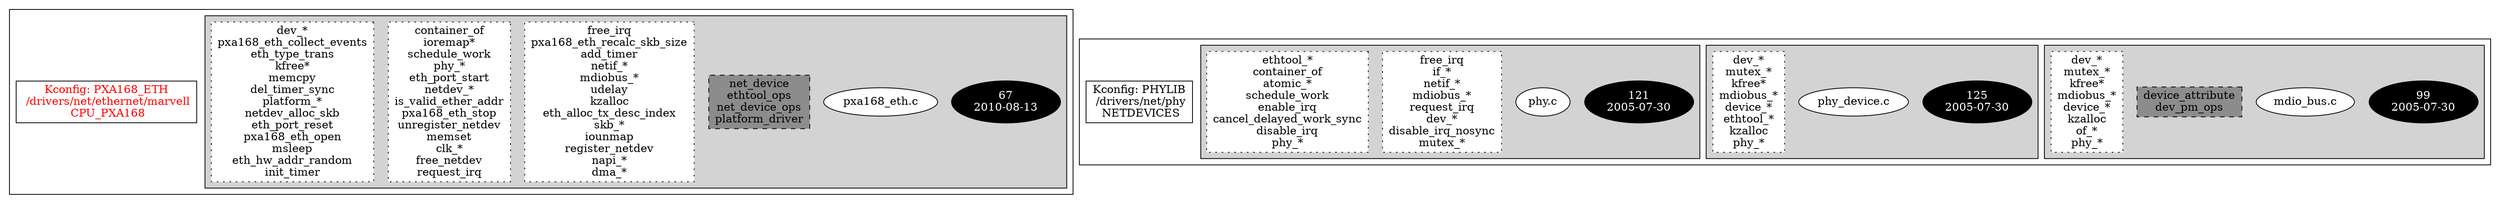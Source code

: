 digraph Driver {
	ranksep=2;
	splines=ortho;
	//Symbol: PXA168_ETH
	subgraph "cluster_PXA168_ETH"{
		subgraph "cluster_pxa168_eth.c" {
			style=filled
			"commit_pxa168_eth.c" [style=filled, fillcolor=black, fontcolor=white, label="67\n2010-08-13"];
			"pxa168_eth.c" [style=filled, fillcolor=white, fontcolor=black, label="pxa168_eth.c\n"];
			"structs-pxa168_eth.c" [style="filled,dashed" shape=box, fillcolor=grey55, fontcolor=black, label="net_device\nethtool_ops\nnet_device_ops\nplatform_driver\n"];
			"funccall3-pxa168_eth.c" [style="filled,dotted" shape=box, fillcolor=white, fontcolor=black, label="free_irq\npxa168_eth_recalc_skb_size\nadd_timer\nnetif_*\nmdiobus_*\nudelay\nkzalloc\neth_alloc_tx_desc_index\nskb_*\niounmap\nregister_netdev\nnapi_*\ndma_*\n"];
			"funccall2-pxa168_eth.c" [style="filled,dotted" shape=box, fillcolor=white, fontcolor=black, label="container_of\nioremap*\nschedule_work\nphy_*\neth_port_start\nnetdev_*\nis_valid_ether_addr\npxa168_eth_stop\nunregister_netdev\nmemset\nclk_*\nfree_netdev\nrequest_irq\n"];
			"funccall1-pxa168_eth.c" [style="filled,dotted" shape=box, fillcolor=white, fontcolor=black, label="dev_*\npxa168_eth_collect_events\neth_type_trans\nkfree*\nmemcpy\ndel_timer_sync\nplatform_*\nnetdev_alloc_skb\neth_port_reset\npxa168_eth_open\nmsleep\neth_hw_addr_random\ninit_timer\n"];
		}
		"K:PXA168_ETH" [label="Kconfig: PXA168_ETH\n /drivers/net/ethernet/marvell\n  CPU_PXA168 ", shape=box, fontcolor=red];
	}
	//Symbol: PHYLIB
	subgraph "cluster_PHYLIB"{
		subgraph "cluster_mdio_bus.c" {
			style=filled
			"commit_mdio_bus.c" [style=filled, fillcolor=black, fontcolor=white, label="99\n2005-07-30"];
			"mdio_bus.c" [style=filled, fillcolor=white, fontcolor=black, label="mdio_bus.c\n"];
			"structs-mdio_bus.c" [style="filled,dashed" shape=box, fillcolor=grey55, fontcolor=black, label="device_attribute\ndev_pm_ops\n"];
			"funccall0-mdio_bus.c" [style="filled,dotted" shape=box, fillcolor=white, fontcolor=black, label="dev_*\nmutex_*\nkfree*\nmdiobus_*\ndevice_*\nkzalloc\nof_*\nphy_*\n"];
		}
		subgraph "cluster_phy_device.c" {
			style=filled
			"commit_phy_device.c" [style=filled, fillcolor=black, fontcolor=white, label="125\n2005-07-30"];
			"phy_device.c" [style=filled, fillcolor=white, fontcolor=black, label="phy_device.c\n"];
			"funccall0-phy_device.c" [style="filled,dotted" shape=box, fillcolor=white, fontcolor=black, label="dev_*\nmutex_*\nkfree*\nmdiobus_*\ndevice_*\nethtool_*\nkzalloc\nphy_*\n"];
		}
		subgraph "cluster_phy.c" {
			style=filled
			"commit_phy.c" [style=filled, fillcolor=black, fontcolor=white, label="121\n2005-07-30"];
			"phy.c" [style=filled, fillcolor=white, fontcolor=black, label="phy.c\n"];
			"funccall2-phy.c" [style="filled,dotted" shape=box, fillcolor=white, fontcolor=black, label="free_irq\nif_*\nnetif_*\nmdiobus_*\nrequest_irq\ndev_*\ndisable_irq_nosync\nmutex_*\n"];
			"funccall1-phy.c" [style="filled,dotted" shape=box, fillcolor=white, fontcolor=black, label="ethtool_*\ncontainer_of\natomic_*\nschedule_work\nenable_irq\ncancel_delayed_work_sync\ndisable_irq\nphy_*\n"];
		}
		"K:PHYLIB" [label="Kconfig: PHYLIB\n /drivers/net/phy\n  NETDEVICES ", shape=box];
	}
}
